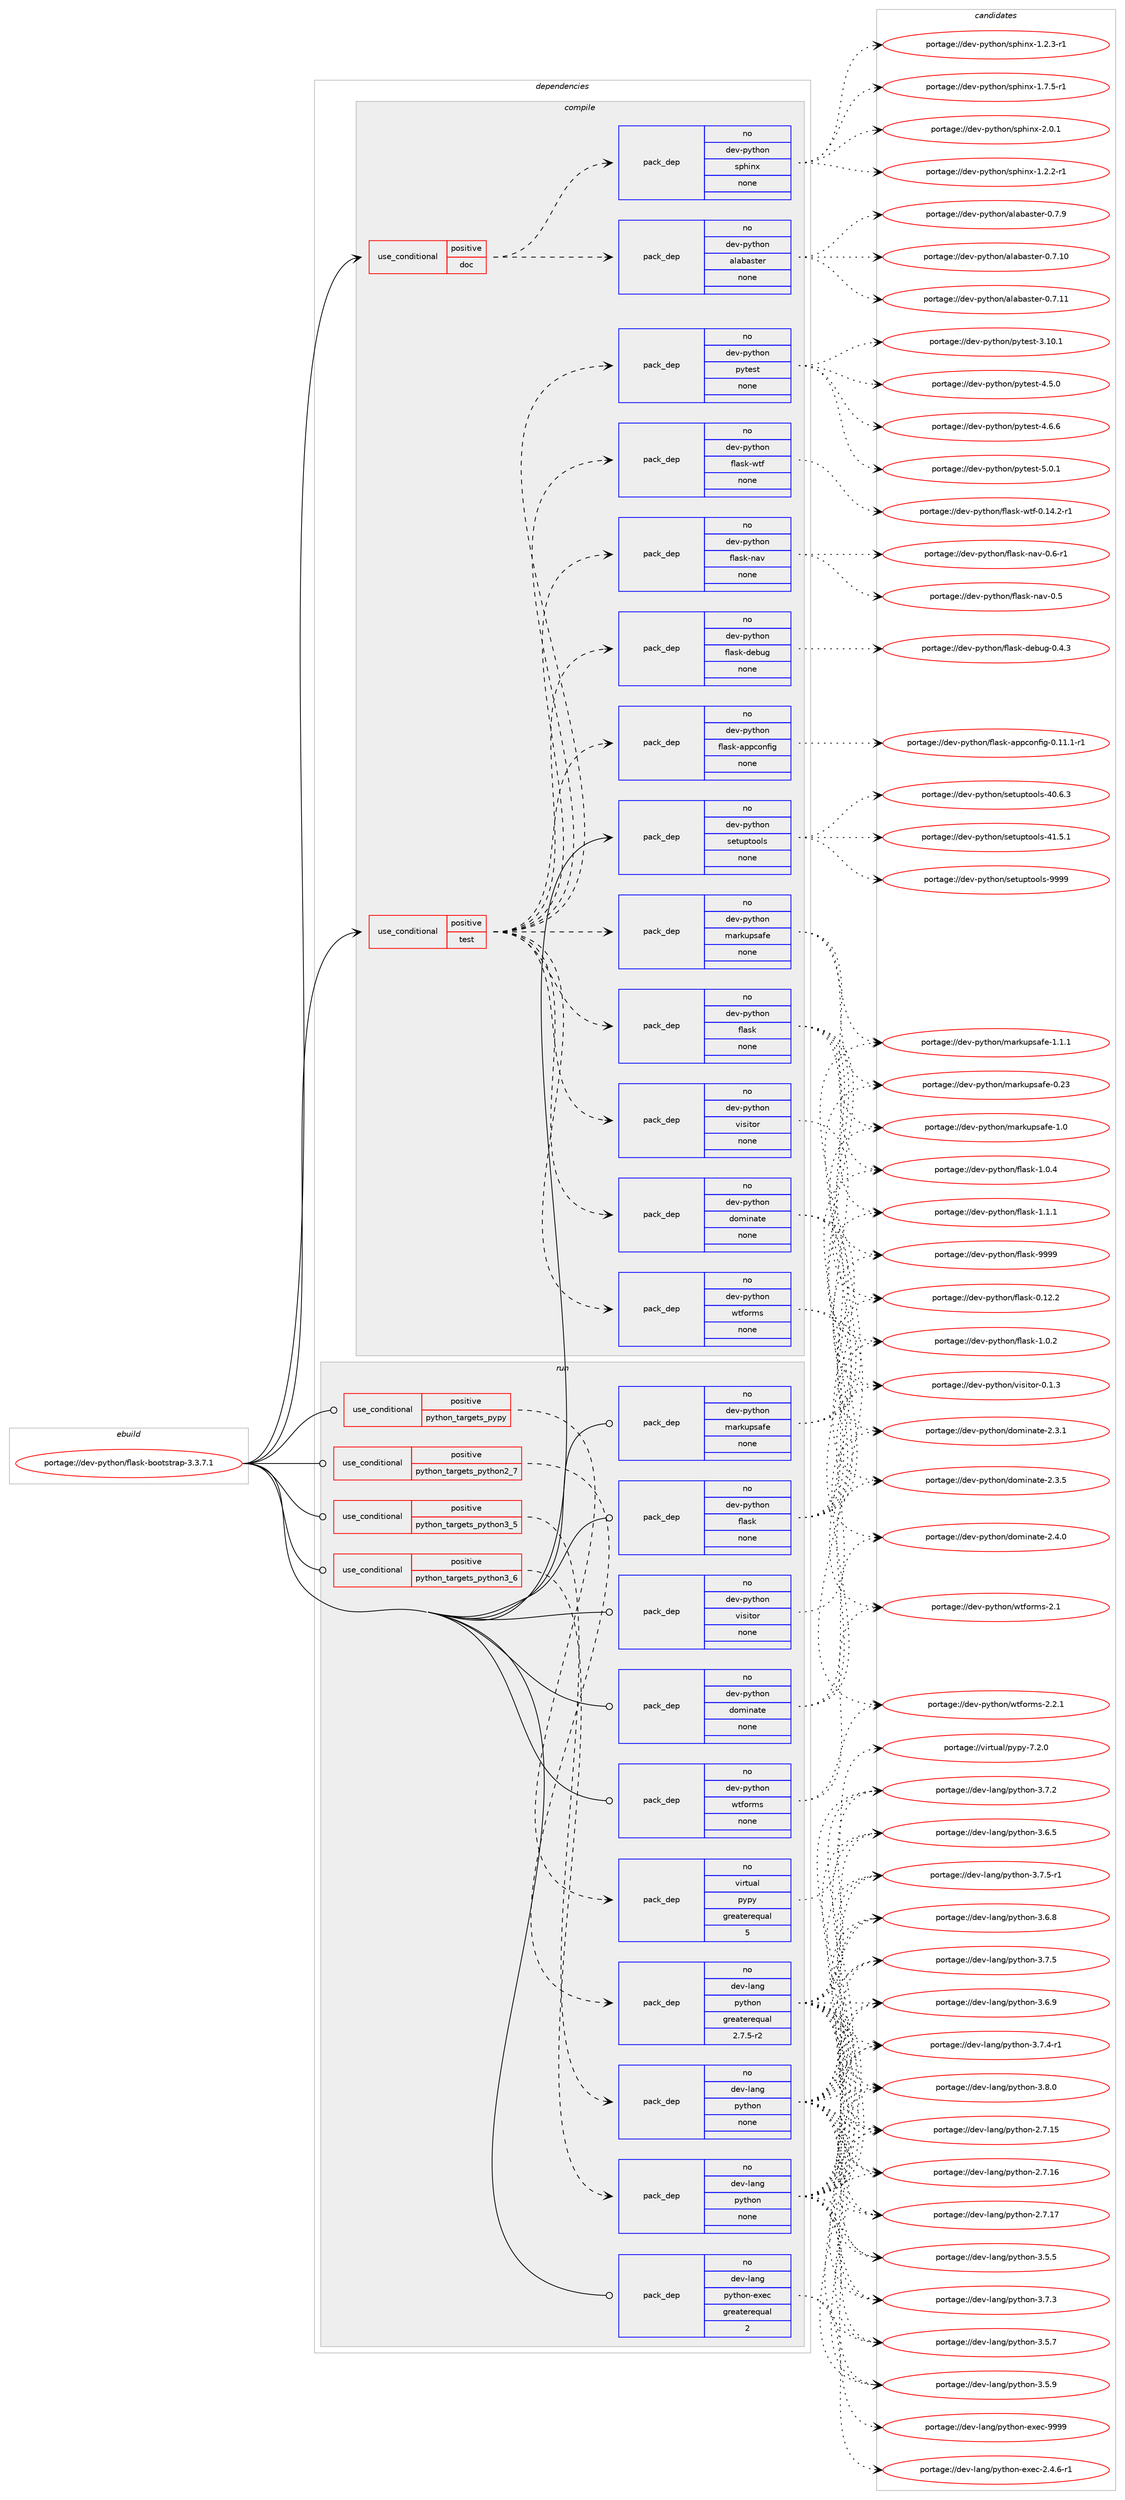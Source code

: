 digraph prolog {

# *************
# Graph options
# *************

newrank=true;
concentrate=true;
compound=true;
graph [rankdir=LR,fontname=Helvetica,fontsize=10,ranksep=1.5];#, ranksep=2.5, nodesep=0.2];
edge  [arrowhead=vee];
node  [fontname=Helvetica,fontsize=10];

# **********
# The ebuild
# **********

subgraph cluster_leftcol {
color=gray;
rank=same;
label=<<i>ebuild</i>>;
id [label="portage://dev-python/flask-bootstrap-3.3.7.1", color=red, width=4, href="../dev-python/flask-bootstrap-3.3.7.1.svg"];
}

# ****************
# The dependencies
# ****************

subgraph cluster_midcol {
color=gray;
label=<<i>dependencies</i>>;
subgraph cluster_compile {
fillcolor="#eeeeee";
style=filled;
label=<<i>compile</i>>;
subgraph cond28678 {
dependency139601 [label=<<TABLE BORDER="0" CELLBORDER="1" CELLSPACING="0" CELLPADDING="4"><TR><TD ROWSPAN="3" CELLPADDING="10">use_conditional</TD></TR><TR><TD>positive</TD></TR><TR><TD>doc</TD></TR></TABLE>>, shape=none, color=red];
subgraph pack107607 {
dependency139602 [label=<<TABLE BORDER="0" CELLBORDER="1" CELLSPACING="0" CELLPADDING="4" WIDTH="220"><TR><TD ROWSPAN="6" CELLPADDING="30">pack_dep</TD></TR><TR><TD WIDTH="110">no</TD></TR><TR><TD>dev-python</TD></TR><TR><TD>alabaster</TD></TR><TR><TD>none</TD></TR><TR><TD></TD></TR></TABLE>>, shape=none, color=blue];
}
dependency139601:e -> dependency139602:w [weight=20,style="dashed",arrowhead="vee"];
subgraph pack107608 {
dependency139603 [label=<<TABLE BORDER="0" CELLBORDER="1" CELLSPACING="0" CELLPADDING="4" WIDTH="220"><TR><TD ROWSPAN="6" CELLPADDING="30">pack_dep</TD></TR><TR><TD WIDTH="110">no</TD></TR><TR><TD>dev-python</TD></TR><TR><TD>sphinx</TD></TR><TR><TD>none</TD></TR><TR><TD></TD></TR></TABLE>>, shape=none, color=blue];
}
dependency139601:e -> dependency139603:w [weight=20,style="dashed",arrowhead="vee"];
}
id:e -> dependency139601:w [weight=20,style="solid",arrowhead="vee"];
subgraph cond28679 {
dependency139604 [label=<<TABLE BORDER="0" CELLBORDER="1" CELLSPACING="0" CELLPADDING="4"><TR><TD ROWSPAN="3" CELLPADDING="10">use_conditional</TD></TR><TR><TD>positive</TD></TR><TR><TD>test</TD></TR></TABLE>>, shape=none, color=red];
subgraph pack107609 {
dependency139605 [label=<<TABLE BORDER="0" CELLBORDER="1" CELLSPACING="0" CELLPADDING="4" WIDTH="220"><TR><TD ROWSPAN="6" CELLPADDING="30">pack_dep</TD></TR><TR><TD WIDTH="110">no</TD></TR><TR><TD>dev-python</TD></TR><TR><TD>flask-appconfig</TD></TR><TR><TD>none</TD></TR><TR><TD></TD></TR></TABLE>>, shape=none, color=blue];
}
dependency139604:e -> dependency139605:w [weight=20,style="dashed",arrowhead="vee"];
subgraph pack107610 {
dependency139606 [label=<<TABLE BORDER="0" CELLBORDER="1" CELLSPACING="0" CELLPADDING="4" WIDTH="220"><TR><TD ROWSPAN="6" CELLPADDING="30">pack_dep</TD></TR><TR><TD WIDTH="110">no</TD></TR><TR><TD>dev-python</TD></TR><TR><TD>flask-debug</TD></TR><TR><TD>none</TD></TR><TR><TD></TD></TR></TABLE>>, shape=none, color=blue];
}
dependency139604:e -> dependency139606:w [weight=20,style="dashed",arrowhead="vee"];
subgraph pack107611 {
dependency139607 [label=<<TABLE BORDER="0" CELLBORDER="1" CELLSPACING="0" CELLPADDING="4" WIDTH="220"><TR><TD ROWSPAN="6" CELLPADDING="30">pack_dep</TD></TR><TR><TD WIDTH="110">no</TD></TR><TR><TD>dev-python</TD></TR><TR><TD>flask-nav</TD></TR><TR><TD>none</TD></TR><TR><TD></TD></TR></TABLE>>, shape=none, color=blue];
}
dependency139604:e -> dependency139607:w [weight=20,style="dashed",arrowhead="vee"];
subgraph pack107612 {
dependency139608 [label=<<TABLE BORDER="0" CELLBORDER="1" CELLSPACING="0" CELLPADDING="4" WIDTH="220"><TR><TD ROWSPAN="6" CELLPADDING="30">pack_dep</TD></TR><TR><TD WIDTH="110">no</TD></TR><TR><TD>dev-python</TD></TR><TR><TD>flask-wtf</TD></TR><TR><TD>none</TD></TR><TR><TD></TD></TR></TABLE>>, shape=none, color=blue];
}
dependency139604:e -> dependency139608:w [weight=20,style="dashed",arrowhead="vee"];
subgraph pack107613 {
dependency139609 [label=<<TABLE BORDER="0" CELLBORDER="1" CELLSPACING="0" CELLPADDING="4" WIDTH="220"><TR><TD ROWSPAN="6" CELLPADDING="30">pack_dep</TD></TR><TR><TD WIDTH="110">no</TD></TR><TR><TD>dev-python</TD></TR><TR><TD>pytest</TD></TR><TR><TD>none</TD></TR><TR><TD></TD></TR></TABLE>>, shape=none, color=blue];
}
dependency139604:e -> dependency139609:w [weight=20,style="dashed",arrowhead="vee"];
subgraph pack107614 {
dependency139610 [label=<<TABLE BORDER="0" CELLBORDER="1" CELLSPACING="0" CELLPADDING="4" WIDTH="220"><TR><TD ROWSPAN="6" CELLPADDING="30">pack_dep</TD></TR><TR><TD WIDTH="110">no</TD></TR><TR><TD>dev-python</TD></TR><TR><TD>dominate</TD></TR><TR><TD>none</TD></TR><TR><TD></TD></TR></TABLE>>, shape=none, color=blue];
}
dependency139604:e -> dependency139610:w [weight=20,style="dashed",arrowhead="vee"];
subgraph pack107615 {
dependency139611 [label=<<TABLE BORDER="0" CELLBORDER="1" CELLSPACING="0" CELLPADDING="4" WIDTH="220"><TR><TD ROWSPAN="6" CELLPADDING="30">pack_dep</TD></TR><TR><TD WIDTH="110">no</TD></TR><TR><TD>dev-python</TD></TR><TR><TD>flask</TD></TR><TR><TD>none</TD></TR><TR><TD></TD></TR></TABLE>>, shape=none, color=blue];
}
dependency139604:e -> dependency139611:w [weight=20,style="dashed",arrowhead="vee"];
subgraph pack107616 {
dependency139612 [label=<<TABLE BORDER="0" CELLBORDER="1" CELLSPACING="0" CELLPADDING="4" WIDTH="220"><TR><TD ROWSPAN="6" CELLPADDING="30">pack_dep</TD></TR><TR><TD WIDTH="110">no</TD></TR><TR><TD>dev-python</TD></TR><TR><TD>markupsafe</TD></TR><TR><TD>none</TD></TR><TR><TD></TD></TR></TABLE>>, shape=none, color=blue];
}
dependency139604:e -> dependency139612:w [weight=20,style="dashed",arrowhead="vee"];
subgraph pack107617 {
dependency139613 [label=<<TABLE BORDER="0" CELLBORDER="1" CELLSPACING="0" CELLPADDING="4" WIDTH="220"><TR><TD ROWSPAN="6" CELLPADDING="30">pack_dep</TD></TR><TR><TD WIDTH="110">no</TD></TR><TR><TD>dev-python</TD></TR><TR><TD>visitor</TD></TR><TR><TD>none</TD></TR><TR><TD></TD></TR></TABLE>>, shape=none, color=blue];
}
dependency139604:e -> dependency139613:w [weight=20,style="dashed",arrowhead="vee"];
subgraph pack107618 {
dependency139614 [label=<<TABLE BORDER="0" CELLBORDER="1" CELLSPACING="0" CELLPADDING="4" WIDTH="220"><TR><TD ROWSPAN="6" CELLPADDING="30">pack_dep</TD></TR><TR><TD WIDTH="110">no</TD></TR><TR><TD>dev-python</TD></TR><TR><TD>wtforms</TD></TR><TR><TD>none</TD></TR><TR><TD></TD></TR></TABLE>>, shape=none, color=blue];
}
dependency139604:e -> dependency139614:w [weight=20,style="dashed",arrowhead="vee"];
}
id:e -> dependency139604:w [weight=20,style="solid",arrowhead="vee"];
subgraph pack107619 {
dependency139615 [label=<<TABLE BORDER="0" CELLBORDER="1" CELLSPACING="0" CELLPADDING="4" WIDTH="220"><TR><TD ROWSPAN="6" CELLPADDING="30">pack_dep</TD></TR><TR><TD WIDTH="110">no</TD></TR><TR><TD>dev-python</TD></TR><TR><TD>setuptools</TD></TR><TR><TD>none</TD></TR><TR><TD></TD></TR></TABLE>>, shape=none, color=blue];
}
id:e -> dependency139615:w [weight=20,style="solid",arrowhead="vee"];
}
subgraph cluster_compileandrun {
fillcolor="#eeeeee";
style=filled;
label=<<i>compile and run</i>>;
}
subgraph cluster_run {
fillcolor="#eeeeee";
style=filled;
label=<<i>run</i>>;
subgraph cond28680 {
dependency139616 [label=<<TABLE BORDER="0" CELLBORDER="1" CELLSPACING="0" CELLPADDING="4"><TR><TD ROWSPAN="3" CELLPADDING="10">use_conditional</TD></TR><TR><TD>positive</TD></TR><TR><TD>python_targets_pypy</TD></TR></TABLE>>, shape=none, color=red];
subgraph pack107620 {
dependency139617 [label=<<TABLE BORDER="0" CELLBORDER="1" CELLSPACING="0" CELLPADDING="4" WIDTH="220"><TR><TD ROWSPAN="6" CELLPADDING="30">pack_dep</TD></TR><TR><TD WIDTH="110">no</TD></TR><TR><TD>virtual</TD></TR><TR><TD>pypy</TD></TR><TR><TD>greaterequal</TD></TR><TR><TD>5</TD></TR></TABLE>>, shape=none, color=blue];
}
dependency139616:e -> dependency139617:w [weight=20,style="dashed",arrowhead="vee"];
}
id:e -> dependency139616:w [weight=20,style="solid",arrowhead="odot"];
subgraph cond28681 {
dependency139618 [label=<<TABLE BORDER="0" CELLBORDER="1" CELLSPACING="0" CELLPADDING="4"><TR><TD ROWSPAN="3" CELLPADDING="10">use_conditional</TD></TR><TR><TD>positive</TD></TR><TR><TD>python_targets_python2_7</TD></TR></TABLE>>, shape=none, color=red];
subgraph pack107621 {
dependency139619 [label=<<TABLE BORDER="0" CELLBORDER="1" CELLSPACING="0" CELLPADDING="4" WIDTH="220"><TR><TD ROWSPAN="6" CELLPADDING="30">pack_dep</TD></TR><TR><TD WIDTH="110">no</TD></TR><TR><TD>dev-lang</TD></TR><TR><TD>python</TD></TR><TR><TD>greaterequal</TD></TR><TR><TD>2.7.5-r2</TD></TR></TABLE>>, shape=none, color=blue];
}
dependency139618:e -> dependency139619:w [weight=20,style="dashed",arrowhead="vee"];
}
id:e -> dependency139618:w [weight=20,style="solid",arrowhead="odot"];
subgraph cond28682 {
dependency139620 [label=<<TABLE BORDER="0" CELLBORDER="1" CELLSPACING="0" CELLPADDING="4"><TR><TD ROWSPAN="3" CELLPADDING="10">use_conditional</TD></TR><TR><TD>positive</TD></TR><TR><TD>python_targets_python3_5</TD></TR></TABLE>>, shape=none, color=red];
subgraph pack107622 {
dependency139621 [label=<<TABLE BORDER="0" CELLBORDER="1" CELLSPACING="0" CELLPADDING="4" WIDTH="220"><TR><TD ROWSPAN="6" CELLPADDING="30">pack_dep</TD></TR><TR><TD WIDTH="110">no</TD></TR><TR><TD>dev-lang</TD></TR><TR><TD>python</TD></TR><TR><TD>none</TD></TR><TR><TD></TD></TR></TABLE>>, shape=none, color=blue];
}
dependency139620:e -> dependency139621:w [weight=20,style="dashed",arrowhead="vee"];
}
id:e -> dependency139620:w [weight=20,style="solid",arrowhead="odot"];
subgraph cond28683 {
dependency139622 [label=<<TABLE BORDER="0" CELLBORDER="1" CELLSPACING="0" CELLPADDING="4"><TR><TD ROWSPAN="3" CELLPADDING="10">use_conditional</TD></TR><TR><TD>positive</TD></TR><TR><TD>python_targets_python3_6</TD></TR></TABLE>>, shape=none, color=red];
subgraph pack107623 {
dependency139623 [label=<<TABLE BORDER="0" CELLBORDER="1" CELLSPACING="0" CELLPADDING="4" WIDTH="220"><TR><TD ROWSPAN="6" CELLPADDING="30">pack_dep</TD></TR><TR><TD WIDTH="110">no</TD></TR><TR><TD>dev-lang</TD></TR><TR><TD>python</TD></TR><TR><TD>none</TD></TR><TR><TD></TD></TR></TABLE>>, shape=none, color=blue];
}
dependency139622:e -> dependency139623:w [weight=20,style="dashed",arrowhead="vee"];
}
id:e -> dependency139622:w [weight=20,style="solid",arrowhead="odot"];
subgraph pack107624 {
dependency139624 [label=<<TABLE BORDER="0" CELLBORDER="1" CELLSPACING="0" CELLPADDING="4" WIDTH="220"><TR><TD ROWSPAN="6" CELLPADDING="30">pack_dep</TD></TR><TR><TD WIDTH="110">no</TD></TR><TR><TD>dev-lang</TD></TR><TR><TD>python-exec</TD></TR><TR><TD>greaterequal</TD></TR><TR><TD>2</TD></TR></TABLE>>, shape=none, color=blue];
}
id:e -> dependency139624:w [weight=20,style="solid",arrowhead="odot"];
subgraph pack107625 {
dependency139625 [label=<<TABLE BORDER="0" CELLBORDER="1" CELLSPACING="0" CELLPADDING="4" WIDTH="220"><TR><TD ROWSPAN="6" CELLPADDING="30">pack_dep</TD></TR><TR><TD WIDTH="110">no</TD></TR><TR><TD>dev-python</TD></TR><TR><TD>dominate</TD></TR><TR><TD>none</TD></TR><TR><TD></TD></TR></TABLE>>, shape=none, color=blue];
}
id:e -> dependency139625:w [weight=20,style="solid",arrowhead="odot"];
subgraph pack107626 {
dependency139626 [label=<<TABLE BORDER="0" CELLBORDER="1" CELLSPACING="0" CELLPADDING="4" WIDTH="220"><TR><TD ROWSPAN="6" CELLPADDING="30">pack_dep</TD></TR><TR><TD WIDTH="110">no</TD></TR><TR><TD>dev-python</TD></TR><TR><TD>flask</TD></TR><TR><TD>none</TD></TR><TR><TD></TD></TR></TABLE>>, shape=none, color=blue];
}
id:e -> dependency139626:w [weight=20,style="solid",arrowhead="odot"];
subgraph pack107627 {
dependency139627 [label=<<TABLE BORDER="0" CELLBORDER="1" CELLSPACING="0" CELLPADDING="4" WIDTH="220"><TR><TD ROWSPAN="6" CELLPADDING="30">pack_dep</TD></TR><TR><TD WIDTH="110">no</TD></TR><TR><TD>dev-python</TD></TR><TR><TD>markupsafe</TD></TR><TR><TD>none</TD></TR><TR><TD></TD></TR></TABLE>>, shape=none, color=blue];
}
id:e -> dependency139627:w [weight=20,style="solid",arrowhead="odot"];
subgraph pack107628 {
dependency139628 [label=<<TABLE BORDER="0" CELLBORDER="1" CELLSPACING="0" CELLPADDING="4" WIDTH="220"><TR><TD ROWSPAN="6" CELLPADDING="30">pack_dep</TD></TR><TR><TD WIDTH="110">no</TD></TR><TR><TD>dev-python</TD></TR><TR><TD>visitor</TD></TR><TR><TD>none</TD></TR><TR><TD></TD></TR></TABLE>>, shape=none, color=blue];
}
id:e -> dependency139628:w [weight=20,style="solid",arrowhead="odot"];
subgraph pack107629 {
dependency139629 [label=<<TABLE BORDER="0" CELLBORDER="1" CELLSPACING="0" CELLPADDING="4" WIDTH="220"><TR><TD ROWSPAN="6" CELLPADDING="30">pack_dep</TD></TR><TR><TD WIDTH="110">no</TD></TR><TR><TD>dev-python</TD></TR><TR><TD>wtforms</TD></TR><TR><TD>none</TD></TR><TR><TD></TD></TR></TABLE>>, shape=none, color=blue];
}
id:e -> dependency139629:w [weight=20,style="solid",arrowhead="odot"];
}
}

# **************
# The candidates
# **************

subgraph cluster_choices {
rank=same;
color=gray;
label=<<i>candidates</i>>;

subgraph choice107607 {
color=black;
nodesep=1;
choiceportage10010111845112121116104111110479710897989711511610111445484655464948 [label="portage://dev-python/alabaster-0.7.10", color=red, width=4,href="../dev-python/alabaster-0.7.10.svg"];
choiceportage10010111845112121116104111110479710897989711511610111445484655464949 [label="portage://dev-python/alabaster-0.7.11", color=red, width=4,href="../dev-python/alabaster-0.7.11.svg"];
choiceportage100101118451121211161041111104797108979897115116101114454846554657 [label="portage://dev-python/alabaster-0.7.9", color=red, width=4,href="../dev-python/alabaster-0.7.9.svg"];
dependency139602:e -> choiceportage10010111845112121116104111110479710897989711511610111445484655464948:w [style=dotted,weight="100"];
dependency139602:e -> choiceportage10010111845112121116104111110479710897989711511610111445484655464949:w [style=dotted,weight="100"];
dependency139602:e -> choiceportage100101118451121211161041111104797108979897115116101114454846554657:w [style=dotted,weight="100"];
}
subgraph choice107608 {
color=black;
nodesep=1;
choiceportage10010111845112121116104111110471151121041051101204549465046504511449 [label="portage://dev-python/sphinx-1.2.2-r1", color=red, width=4,href="../dev-python/sphinx-1.2.2-r1.svg"];
choiceportage10010111845112121116104111110471151121041051101204549465046514511449 [label="portage://dev-python/sphinx-1.2.3-r1", color=red, width=4,href="../dev-python/sphinx-1.2.3-r1.svg"];
choiceportage10010111845112121116104111110471151121041051101204549465546534511449 [label="portage://dev-python/sphinx-1.7.5-r1", color=red, width=4,href="../dev-python/sphinx-1.7.5-r1.svg"];
choiceportage1001011184511212111610411111047115112104105110120455046484649 [label="portage://dev-python/sphinx-2.0.1", color=red, width=4,href="../dev-python/sphinx-2.0.1.svg"];
dependency139603:e -> choiceportage10010111845112121116104111110471151121041051101204549465046504511449:w [style=dotted,weight="100"];
dependency139603:e -> choiceportage10010111845112121116104111110471151121041051101204549465046514511449:w [style=dotted,weight="100"];
dependency139603:e -> choiceportage10010111845112121116104111110471151121041051101204549465546534511449:w [style=dotted,weight="100"];
dependency139603:e -> choiceportage1001011184511212111610411111047115112104105110120455046484649:w [style=dotted,weight="100"];
}
subgraph choice107609 {
color=black;
nodesep=1;
choiceportage100101118451121211161041111104710210897115107459711211299111110102105103454846494946494511449 [label="portage://dev-python/flask-appconfig-0.11.1-r1", color=red, width=4,href="../dev-python/flask-appconfig-0.11.1-r1.svg"];
dependency139605:e -> choiceportage100101118451121211161041111104710210897115107459711211299111110102105103454846494946494511449:w [style=dotted,weight="100"];
}
subgraph choice107610 {
color=black;
nodesep=1;
choiceportage1001011184511212111610411111047102108971151074510010198117103454846524651 [label="portage://dev-python/flask-debug-0.4.3", color=red, width=4,href="../dev-python/flask-debug-0.4.3.svg"];
dependency139606:e -> choiceportage1001011184511212111610411111047102108971151074510010198117103454846524651:w [style=dotted,weight="100"];
}
subgraph choice107611 {
color=black;
nodesep=1;
choiceportage100101118451121211161041111104710210897115107451109711845484653 [label="portage://dev-python/flask-nav-0.5", color=red, width=4,href="../dev-python/flask-nav-0.5.svg"];
choiceportage1001011184511212111610411111047102108971151074511097118454846544511449 [label="portage://dev-python/flask-nav-0.6-r1", color=red, width=4,href="../dev-python/flask-nav-0.6-r1.svg"];
dependency139607:e -> choiceportage100101118451121211161041111104710210897115107451109711845484653:w [style=dotted,weight="100"];
dependency139607:e -> choiceportage1001011184511212111610411111047102108971151074511097118454846544511449:w [style=dotted,weight="100"];
}
subgraph choice107612 {
color=black;
nodesep=1;
choiceportage10010111845112121116104111110471021089711510745119116102454846495246504511449 [label="portage://dev-python/flask-wtf-0.14.2-r1", color=red, width=4,href="../dev-python/flask-wtf-0.14.2-r1.svg"];
dependency139608:e -> choiceportage10010111845112121116104111110471021089711510745119116102454846495246504511449:w [style=dotted,weight="100"];
}
subgraph choice107613 {
color=black;
nodesep=1;
choiceportage100101118451121211161041111104711212111610111511645514649484649 [label="portage://dev-python/pytest-3.10.1", color=red, width=4,href="../dev-python/pytest-3.10.1.svg"];
choiceportage1001011184511212111610411111047112121116101115116455246534648 [label="portage://dev-python/pytest-4.5.0", color=red, width=4,href="../dev-python/pytest-4.5.0.svg"];
choiceportage1001011184511212111610411111047112121116101115116455246544654 [label="portage://dev-python/pytest-4.6.6", color=red, width=4,href="../dev-python/pytest-4.6.6.svg"];
choiceportage1001011184511212111610411111047112121116101115116455346484649 [label="portage://dev-python/pytest-5.0.1", color=red, width=4,href="../dev-python/pytest-5.0.1.svg"];
dependency139609:e -> choiceportage100101118451121211161041111104711212111610111511645514649484649:w [style=dotted,weight="100"];
dependency139609:e -> choiceportage1001011184511212111610411111047112121116101115116455246534648:w [style=dotted,weight="100"];
dependency139609:e -> choiceportage1001011184511212111610411111047112121116101115116455246544654:w [style=dotted,weight="100"];
dependency139609:e -> choiceportage1001011184511212111610411111047112121116101115116455346484649:w [style=dotted,weight="100"];
}
subgraph choice107614 {
color=black;
nodesep=1;
choiceportage100101118451121211161041111104710011110910511097116101455046514649 [label="portage://dev-python/dominate-2.3.1", color=red, width=4,href="../dev-python/dominate-2.3.1.svg"];
choiceportage100101118451121211161041111104710011110910511097116101455046514653 [label="portage://dev-python/dominate-2.3.5", color=red, width=4,href="../dev-python/dominate-2.3.5.svg"];
choiceportage100101118451121211161041111104710011110910511097116101455046524648 [label="portage://dev-python/dominate-2.4.0", color=red, width=4,href="../dev-python/dominate-2.4.0.svg"];
dependency139610:e -> choiceportage100101118451121211161041111104710011110910511097116101455046514649:w [style=dotted,weight="100"];
dependency139610:e -> choiceportage100101118451121211161041111104710011110910511097116101455046514653:w [style=dotted,weight="100"];
dependency139610:e -> choiceportage100101118451121211161041111104710011110910511097116101455046524648:w [style=dotted,weight="100"];
}
subgraph choice107615 {
color=black;
nodesep=1;
choiceportage10010111845112121116104111110471021089711510745484649504650 [label="portage://dev-python/flask-0.12.2", color=red, width=4,href="../dev-python/flask-0.12.2.svg"];
choiceportage100101118451121211161041111104710210897115107454946484650 [label="portage://dev-python/flask-1.0.2", color=red, width=4,href="../dev-python/flask-1.0.2.svg"];
choiceportage100101118451121211161041111104710210897115107454946484652 [label="portage://dev-python/flask-1.0.4", color=red, width=4,href="../dev-python/flask-1.0.4.svg"];
choiceportage100101118451121211161041111104710210897115107454946494649 [label="portage://dev-python/flask-1.1.1", color=red, width=4,href="../dev-python/flask-1.1.1.svg"];
choiceportage1001011184511212111610411111047102108971151074557575757 [label="portage://dev-python/flask-9999", color=red, width=4,href="../dev-python/flask-9999.svg"];
dependency139611:e -> choiceportage10010111845112121116104111110471021089711510745484649504650:w [style=dotted,weight="100"];
dependency139611:e -> choiceportage100101118451121211161041111104710210897115107454946484650:w [style=dotted,weight="100"];
dependency139611:e -> choiceportage100101118451121211161041111104710210897115107454946484652:w [style=dotted,weight="100"];
dependency139611:e -> choiceportage100101118451121211161041111104710210897115107454946494649:w [style=dotted,weight="100"];
dependency139611:e -> choiceportage1001011184511212111610411111047102108971151074557575757:w [style=dotted,weight="100"];
}
subgraph choice107616 {
color=black;
nodesep=1;
choiceportage100101118451121211161041111104710997114107117112115971021014548465051 [label="portage://dev-python/markupsafe-0.23", color=red, width=4,href="../dev-python/markupsafe-0.23.svg"];
choiceportage1001011184511212111610411111047109971141071171121159710210145494648 [label="portage://dev-python/markupsafe-1.0", color=red, width=4,href="../dev-python/markupsafe-1.0.svg"];
choiceportage10010111845112121116104111110471099711410711711211597102101454946494649 [label="portage://dev-python/markupsafe-1.1.1", color=red, width=4,href="../dev-python/markupsafe-1.1.1.svg"];
dependency139612:e -> choiceportage100101118451121211161041111104710997114107117112115971021014548465051:w [style=dotted,weight="100"];
dependency139612:e -> choiceportage1001011184511212111610411111047109971141071171121159710210145494648:w [style=dotted,weight="100"];
dependency139612:e -> choiceportage10010111845112121116104111110471099711410711711211597102101454946494649:w [style=dotted,weight="100"];
}
subgraph choice107617 {
color=black;
nodesep=1;
choiceportage1001011184511212111610411111047118105115105116111114454846494651 [label="portage://dev-python/visitor-0.1.3", color=red, width=4,href="../dev-python/visitor-0.1.3.svg"];
dependency139613:e -> choiceportage1001011184511212111610411111047118105115105116111114454846494651:w [style=dotted,weight="100"];
}
subgraph choice107618 {
color=black;
nodesep=1;
choiceportage100101118451121211161041111104711911610211111410911545504649 [label="portage://dev-python/wtforms-2.1", color=red, width=4,href="../dev-python/wtforms-2.1.svg"];
choiceportage1001011184511212111610411111047119116102111114109115455046504649 [label="portage://dev-python/wtforms-2.2.1", color=red, width=4,href="../dev-python/wtforms-2.2.1.svg"];
dependency139614:e -> choiceportage100101118451121211161041111104711911610211111410911545504649:w [style=dotted,weight="100"];
dependency139614:e -> choiceportage1001011184511212111610411111047119116102111114109115455046504649:w [style=dotted,weight="100"];
}
subgraph choice107619 {
color=black;
nodesep=1;
choiceportage100101118451121211161041111104711510111611711211611111110811545524846544651 [label="portage://dev-python/setuptools-40.6.3", color=red, width=4,href="../dev-python/setuptools-40.6.3.svg"];
choiceportage100101118451121211161041111104711510111611711211611111110811545524946534649 [label="portage://dev-python/setuptools-41.5.1", color=red, width=4,href="../dev-python/setuptools-41.5.1.svg"];
choiceportage10010111845112121116104111110471151011161171121161111111081154557575757 [label="portage://dev-python/setuptools-9999", color=red, width=4,href="../dev-python/setuptools-9999.svg"];
dependency139615:e -> choiceportage100101118451121211161041111104711510111611711211611111110811545524846544651:w [style=dotted,weight="100"];
dependency139615:e -> choiceportage100101118451121211161041111104711510111611711211611111110811545524946534649:w [style=dotted,weight="100"];
dependency139615:e -> choiceportage10010111845112121116104111110471151011161171121161111111081154557575757:w [style=dotted,weight="100"];
}
subgraph choice107620 {
color=black;
nodesep=1;
choiceportage1181051141161179710847112121112121455546504648 [label="portage://virtual/pypy-7.2.0", color=red, width=4,href="../virtual/pypy-7.2.0.svg"];
dependency139617:e -> choiceportage1181051141161179710847112121112121455546504648:w [style=dotted,weight="100"];
}
subgraph choice107621 {
color=black;
nodesep=1;
choiceportage10010111845108971101034711212111610411111045504655464953 [label="portage://dev-lang/python-2.7.15", color=red, width=4,href="../dev-lang/python-2.7.15.svg"];
choiceportage10010111845108971101034711212111610411111045504655464954 [label="portage://dev-lang/python-2.7.16", color=red, width=4,href="../dev-lang/python-2.7.16.svg"];
choiceportage10010111845108971101034711212111610411111045504655464955 [label="portage://dev-lang/python-2.7.17", color=red, width=4,href="../dev-lang/python-2.7.17.svg"];
choiceportage100101118451089711010347112121116104111110455146534653 [label="portage://dev-lang/python-3.5.5", color=red, width=4,href="../dev-lang/python-3.5.5.svg"];
choiceportage100101118451089711010347112121116104111110455146534655 [label="portage://dev-lang/python-3.5.7", color=red, width=4,href="../dev-lang/python-3.5.7.svg"];
choiceportage100101118451089711010347112121116104111110455146534657 [label="portage://dev-lang/python-3.5.9", color=red, width=4,href="../dev-lang/python-3.5.9.svg"];
choiceportage100101118451089711010347112121116104111110455146544653 [label="portage://dev-lang/python-3.6.5", color=red, width=4,href="../dev-lang/python-3.6.5.svg"];
choiceportage100101118451089711010347112121116104111110455146544656 [label="portage://dev-lang/python-3.6.8", color=red, width=4,href="../dev-lang/python-3.6.8.svg"];
choiceportage100101118451089711010347112121116104111110455146544657 [label="portage://dev-lang/python-3.6.9", color=red, width=4,href="../dev-lang/python-3.6.9.svg"];
choiceportage100101118451089711010347112121116104111110455146554650 [label="portage://dev-lang/python-3.7.2", color=red, width=4,href="../dev-lang/python-3.7.2.svg"];
choiceportage100101118451089711010347112121116104111110455146554651 [label="portage://dev-lang/python-3.7.3", color=red, width=4,href="../dev-lang/python-3.7.3.svg"];
choiceportage1001011184510897110103471121211161041111104551465546524511449 [label="portage://dev-lang/python-3.7.4-r1", color=red, width=4,href="../dev-lang/python-3.7.4-r1.svg"];
choiceportage100101118451089711010347112121116104111110455146554653 [label="portage://dev-lang/python-3.7.5", color=red, width=4,href="../dev-lang/python-3.7.5.svg"];
choiceportage1001011184510897110103471121211161041111104551465546534511449 [label="portage://dev-lang/python-3.7.5-r1", color=red, width=4,href="../dev-lang/python-3.7.5-r1.svg"];
choiceportage100101118451089711010347112121116104111110455146564648 [label="portage://dev-lang/python-3.8.0", color=red, width=4,href="../dev-lang/python-3.8.0.svg"];
dependency139619:e -> choiceportage10010111845108971101034711212111610411111045504655464953:w [style=dotted,weight="100"];
dependency139619:e -> choiceportage10010111845108971101034711212111610411111045504655464954:w [style=dotted,weight="100"];
dependency139619:e -> choiceportage10010111845108971101034711212111610411111045504655464955:w [style=dotted,weight="100"];
dependency139619:e -> choiceportage100101118451089711010347112121116104111110455146534653:w [style=dotted,weight="100"];
dependency139619:e -> choiceportage100101118451089711010347112121116104111110455146534655:w [style=dotted,weight="100"];
dependency139619:e -> choiceportage100101118451089711010347112121116104111110455146534657:w [style=dotted,weight="100"];
dependency139619:e -> choiceportage100101118451089711010347112121116104111110455146544653:w [style=dotted,weight="100"];
dependency139619:e -> choiceportage100101118451089711010347112121116104111110455146544656:w [style=dotted,weight="100"];
dependency139619:e -> choiceportage100101118451089711010347112121116104111110455146544657:w [style=dotted,weight="100"];
dependency139619:e -> choiceportage100101118451089711010347112121116104111110455146554650:w [style=dotted,weight="100"];
dependency139619:e -> choiceportage100101118451089711010347112121116104111110455146554651:w [style=dotted,weight="100"];
dependency139619:e -> choiceportage1001011184510897110103471121211161041111104551465546524511449:w [style=dotted,weight="100"];
dependency139619:e -> choiceportage100101118451089711010347112121116104111110455146554653:w [style=dotted,weight="100"];
dependency139619:e -> choiceportage1001011184510897110103471121211161041111104551465546534511449:w [style=dotted,weight="100"];
dependency139619:e -> choiceportage100101118451089711010347112121116104111110455146564648:w [style=dotted,weight="100"];
}
subgraph choice107622 {
color=black;
nodesep=1;
choiceportage10010111845108971101034711212111610411111045504655464953 [label="portage://dev-lang/python-2.7.15", color=red, width=4,href="../dev-lang/python-2.7.15.svg"];
choiceportage10010111845108971101034711212111610411111045504655464954 [label="portage://dev-lang/python-2.7.16", color=red, width=4,href="../dev-lang/python-2.7.16.svg"];
choiceportage10010111845108971101034711212111610411111045504655464955 [label="portage://dev-lang/python-2.7.17", color=red, width=4,href="../dev-lang/python-2.7.17.svg"];
choiceportage100101118451089711010347112121116104111110455146534653 [label="portage://dev-lang/python-3.5.5", color=red, width=4,href="../dev-lang/python-3.5.5.svg"];
choiceportage100101118451089711010347112121116104111110455146534655 [label="portage://dev-lang/python-3.5.7", color=red, width=4,href="../dev-lang/python-3.5.7.svg"];
choiceportage100101118451089711010347112121116104111110455146534657 [label="portage://dev-lang/python-3.5.9", color=red, width=4,href="../dev-lang/python-3.5.9.svg"];
choiceportage100101118451089711010347112121116104111110455146544653 [label="portage://dev-lang/python-3.6.5", color=red, width=4,href="../dev-lang/python-3.6.5.svg"];
choiceportage100101118451089711010347112121116104111110455146544656 [label="portage://dev-lang/python-3.6.8", color=red, width=4,href="../dev-lang/python-3.6.8.svg"];
choiceportage100101118451089711010347112121116104111110455146544657 [label="portage://dev-lang/python-3.6.9", color=red, width=4,href="../dev-lang/python-3.6.9.svg"];
choiceportage100101118451089711010347112121116104111110455146554650 [label="portage://dev-lang/python-3.7.2", color=red, width=4,href="../dev-lang/python-3.7.2.svg"];
choiceportage100101118451089711010347112121116104111110455146554651 [label="portage://dev-lang/python-3.7.3", color=red, width=4,href="../dev-lang/python-3.7.3.svg"];
choiceportage1001011184510897110103471121211161041111104551465546524511449 [label="portage://dev-lang/python-3.7.4-r1", color=red, width=4,href="../dev-lang/python-3.7.4-r1.svg"];
choiceportage100101118451089711010347112121116104111110455146554653 [label="portage://dev-lang/python-3.7.5", color=red, width=4,href="../dev-lang/python-3.7.5.svg"];
choiceportage1001011184510897110103471121211161041111104551465546534511449 [label="portage://dev-lang/python-3.7.5-r1", color=red, width=4,href="../dev-lang/python-3.7.5-r1.svg"];
choiceportage100101118451089711010347112121116104111110455146564648 [label="portage://dev-lang/python-3.8.0", color=red, width=4,href="../dev-lang/python-3.8.0.svg"];
dependency139621:e -> choiceportage10010111845108971101034711212111610411111045504655464953:w [style=dotted,weight="100"];
dependency139621:e -> choiceportage10010111845108971101034711212111610411111045504655464954:w [style=dotted,weight="100"];
dependency139621:e -> choiceportage10010111845108971101034711212111610411111045504655464955:w [style=dotted,weight="100"];
dependency139621:e -> choiceportage100101118451089711010347112121116104111110455146534653:w [style=dotted,weight="100"];
dependency139621:e -> choiceportage100101118451089711010347112121116104111110455146534655:w [style=dotted,weight="100"];
dependency139621:e -> choiceportage100101118451089711010347112121116104111110455146534657:w [style=dotted,weight="100"];
dependency139621:e -> choiceportage100101118451089711010347112121116104111110455146544653:w [style=dotted,weight="100"];
dependency139621:e -> choiceportage100101118451089711010347112121116104111110455146544656:w [style=dotted,weight="100"];
dependency139621:e -> choiceportage100101118451089711010347112121116104111110455146544657:w [style=dotted,weight="100"];
dependency139621:e -> choiceportage100101118451089711010347112121116104111110455146554650:w [style=dotted,weight="100"];
dependency139621:e -> choiceportage100101118451089711010347112121116104111110455146554651:w [style=dotted,weight="100"];
dependency139621:e -> choiceportage1001011184510897110103471121211161041111104551465546524511449:w [style=dotted,weight="100"];
dependency139621:e -> choiceportage100101118451089711010347112121116104111110455146554653:w [style=dotted,weight="100"];
dependency139621:e -> choiceportage1001011184510897110103471121211161041111104551465546534511449:w [style=dotted,weight="100"];
dependency139621:e -> choiceportage100101118451089711010347112121116104111110455146564648:w [style=dotted,weight="100"];
}
subgraph choice107623 {
color=black;
nodesep=1;
choiceportage10010111845108971101034711212111610411111045504655464953 [label="portage://dev-lang/python-2.7.15", color=red, width=4,href="../dev-lang/python-2.7.15.svg"];
choiceportage10010111845108971101034711212111610411111045504655464954 [label="portage://dev-lang/python-2.7.16", color=red, width=4,href="../dev-lang/python-2.7.16.svg"];
choiceportage10010111845108971101034711212111610411111045504655464955 [label="portage://dev-lang/python-2.7.17", color=red, width=4,href="../dev-lang/python-2.7.17.svg"];
choiceportage100101118451089711010347112121116104111110455146534653 [label="portage://dev-lang/python-3.5.5", color=red, width=4,href="../dev-lang/python-3.5.5.svg"];
choiceportage100101118451089711010347112121116104111110455146534655 [label="portage://dev-lang/python-3.5.7", color=red, width=4,href="../dev-lang/python-3.5.7.svg"];
choiceportage100101118451089711010347112121116104111110455146534657 [label="portage://dev-lang/python-3.5.9", color=red, width=4,href="../dev-lang/python-3.5.9.svg"];
choiceportage100101118451089711010347112121116104111110455146544653 [label="portage://dev-lang/python-3.6.5", color=red, width=4,href="../dev-lang/python-3.6.5.svg"];
choiceportage100101118451089711010347112121116104111110455146544656 [label="portage://dev-lang/python-3.6.8", color=red, width=4,href="../dev-lang/python-3.6.8.svg"];
choiceportage100101118451089711010347112121116104111110455146544657 [label="portage://dev-lang/python-3.6.9", color=red, width=4,href="../dev-lang/python-3.6.9.svg"];
choiceportage100101118451089711010347112121116104111110455146554650 [label="portage://dev-lang/python-3.7.2", color=red, width=4,href="../dev-lang/python-3.7.2.svg"];
choiceportage100101118451089711010347112121116104111110455146554651 [label="portage://dev-lang/python-3.7.3", color=red, width=4,href="../dev-lang/python-3.7.3.svg"];
choiceportage1001011184510897110103471121211161041111104551465546524511449 [label="portage://dev-lang/python-3.7.4-r1", color=red, width=4,href="../dev-lang/python-3.7.4-r1.svg"];
choiceportage100101118451089711010347112121116104111110455146554653 [label="portage://dev-lang/python-3.7.5", color=red, width=4,href="../dev-lang/python-3.7.5.svg"];
choiceportage1001011184510897110103471121211161041111104551465546534511449 [label="portage://dev-lang/python-3.7.5-r1", color=red, width=4,href="../dev-lang/python-3.7.5-r1.svg"];
choiceportage100101118451089711010347112121116104111110455146564648 [label="portage://dev-lang/python-3.8.0", color=red, width=4,href="../dev-lang/python-3.8.0.svg"];
dependency139623:e -> choiceportage10010111845108971101034711212111610411111045504655464953:w [style=dotted,weight="100"];
dependency139623:e -> choiceportage10010111845108971101034711212111610411111045504655464954:w [style=dotted,weight="100"];
dependency139623:e -> choiceportage10010111845108971101034711212111610411111045504655464955:w [style=dotted,weight="100"];
dependency139623:e -> choiceportage100101118451089711010347112121116104111110455146534653:w [style=dotted,weight="100"];
dependency139623:e -> choiceportage100101118451089711010347112121116104111110455146534655:w [style=dotted,weight="100"];
dependency139623:e -> choiceportage100101118451089711010347112121116104111110455146534657:w [style=dotted,weight="100"];
dependency139623:e -> choiceportage100101118451089711010347112121116104111110455146544653:w [style=dotted,weight="100"];
dependency139623:e -> choiceportage100101118451089711010347112121116104111110455146544656:w [style=dotted,weight="100"];
dependency139623:e -> choiceportage100101118451089711010347112121116104111110455146544657:w [style=dotted,weight="100"];
dependency139623:e -> choiceportage100101118451089711010347112121116104111110455146554650:w [style=dotted,weight="100"];
dependency139623:e -> choiceportage100101118451089711010347112121116104111110455146554651:w [style=dotted,weight="100"];
dependency139623:e -> choiceportage1001011184510897110103471121211161041111104551465546524511449:w [style=dotted,weight="100"];
dependency139623:e -> choiceportage100101118451089711010347112121116104111110455146554653:w [style=dotted,weight="100"];
dependency139623:e -> choiceportage1001011184510897110103471121211161041111104551465546534511449:w [style=dotted,weight="100"];
dependency139623:e -> choiceportage100101118451089711010347112121116104111110455146564648:w [style=dotted,weight="100"];
}
subgraph choice107624 {
color=black;
nodesep=1;
choiceportage10010111845108971101034711212111610411111045101120101994550465246544511449 [label="portage://dev-lang/python-exec-2.4.6-r1", color=red, width=4,href="../dev-lang/python-exec-2.4.6-r1.svg"];
choiceportage10010111845108971101034711212111610411111045101120101994557575757 [label="portage://dev-lang/python-exec-9999", color=red, width=4,href="../dev-lang/python-exec-9999.svg"];
dependency139624:e -> choiceportage10010111845108971101034711212111610411111045101120101994550465246544511449:w [style=dotted,weight="100"];
dependency139624:e -> choiceportage10010111845108971101034711212111610411111045101120101994557575757:w [style=dotted,weight="100"];
}
subgraph choice107625 {
color=black;
nodesep=1;
choiceportage100101118451121211161041111104710011110910511097116101455046514649 [label="portage://dev-python/dominate-2.3.1", color=red, width=4,href="../dev-python/dominate-2.3.1.svg"];
choiceportage100101118451121211161041111104710011110910511097116101455046514653 [label="portage://dev-python/dominate-2.3.5", color=red, width=4,href="../dev-python/dominate-2.3.5.svg"];
choiceportage100101118451121211161041111104710011110910511097116101455046524648 [label="portage://dev-python/dominate-2.4.0", color=red, width=4,href="../dev-python/dominate-2.4.0.svg"];
dependency139625:e -> choiceportage100101118451121211161041111104710011110910511097116101455046514649:w [style=dotted,weight="100"];
dependency139625:e -> choiceportage100101118451121211161041111104710011110910511097116101455046514653:w [style=dotted,weight="100"];
dependency139625:e -> choiceportage100101118451121211161041111104710011110910511097116101455046524648:w [style=dotted,weight="100"];
}
subgraph choice107626 {
color=black;
nodesep=1;
choiceportage10010111845112121116104111110471021089711510745484649504650 [label="portage://dev-python/flask-0.12.2", color=red, width=4,href="../dev-python/flask-0.12.2.svg"];
choiceportage100101118451121211161041111104710210897115107454946484650 [label="portage://dev-python/flask-1.0.2", color=red, width=4,href="../dev-python/flask-1.0.2.svg"];
choiceportage100101118451121211161041111104710210897115107454946484652 [label="portage://dev-python/flask-1.0.4", color=red, width=4,href="../dev-python/flask-1.0.4.svg"];
choiceportage100101118451121211161041111104710210897115107454946494649 [label="portage://dev-python/flask-1.1.1", color=red, width=4,href="../dev-python/flask-1.1.1.svg"];
choiceportage1001011184511212111610411111047102108971151074557575757 [label="portage://dev-python/flask-9999", color=red, width=4,href="../dev-python/flask-9999.svg"];
dependency139626:e -> choiceportage10010111845112121116104111110471021089711510745484649504650:w [style=dotted,weight="100"];
dependency139626:e -> choiceportage100101118451121211161041111104710210897115107454946484650:w [style=dotted,weight="100"];
dependency139626:e -> choiceportage100101118451121211161041111104710210897115107454946484652:w [style=dotted,weight="100"];
dependency139626:e -> choiceportage100101118451121211161041111104710210897115107454946494649:w [style=dotted,weight="100"];
dependency139626:e -> choiceportage1001011184511212111610411111047102108971151074557575757:w [style=dotted,weight="100"];
}
subgraph choice107627 {
color=black;
nodesep=1;
choiceportage100101118451121211161041111104710997114107117112115971021014548465051 [label="portage://dev-python/markupsafe-0.23", color=red, width=4,href="../dev-python/markupsafe-0.23.svg"];
choiceportage1001011184511212111610411111047109971141071171121159710210145494648 [label="portage://dev-python/markupsafe-1.0", color=red, width=4,href="../dev-python/markupsafe-1.0.svg"];
choiceportage10010111845112121116104111110471099711410711711211597102101454946494649 [label="portage://dev-python/markupsafe-1.1.1", color=red, width=4,href="../dev-python/markupsafe-1.1.1.svg"];
dependency139627:e -> choiceportage100101118451121211161041111104710997114107117112115971021014548465051:w [style=dotted,weight="100"];
dependency139627:e -> choiceportage1001011184511212111610411111047109971141071171121159710210145494648:w [style=dotted,weight="100"];
dependency139627:e -> choiceportage10010111845112121116104111110471099711410711711211597102101454946494649:w [style=dotted,weight="100"];
}
subgraph choice107628 {
color=black;
nodesep=1;
choiceportage1001011184511212111610411111047118105115105116111114454846494651 [label="portage://dev-python/visitor-0.1.3", color=red, width=4,href="../dev-python/visitor-0.1.3.svg"];
dependency139628:e -> choiceportage1001011184511212111610411111047118105115105116111114454846494651:w [style=dotted,weight="100"];
}
subgraph choice107629 {
color=black;
nodesep=1;
choiceportage100101118451121211161041111104711911610211111410911545504649 [label="portage://dev-python/wtforms-2.1", color=red, width=4,href="../dev-python/wtforms-2.1.svg"];
choiceportage1001011184511212111610411111047119116102111114109115455046504649 [label="portage://dev-python/wtforms-2.2.1", color=red, width=4,href="../dev-python/wtforms-2.2.1.svg"];
dependency139629:e -> choiceportage100101118451121211161041111104711911610211111410911545504649:w [style=dotted,weight="100"];
dependency139629:e -> choiceportage1001011184511212111610411111047119116102111114109115455046504649:w [style=dotted,weight="100"];
}
}

}
